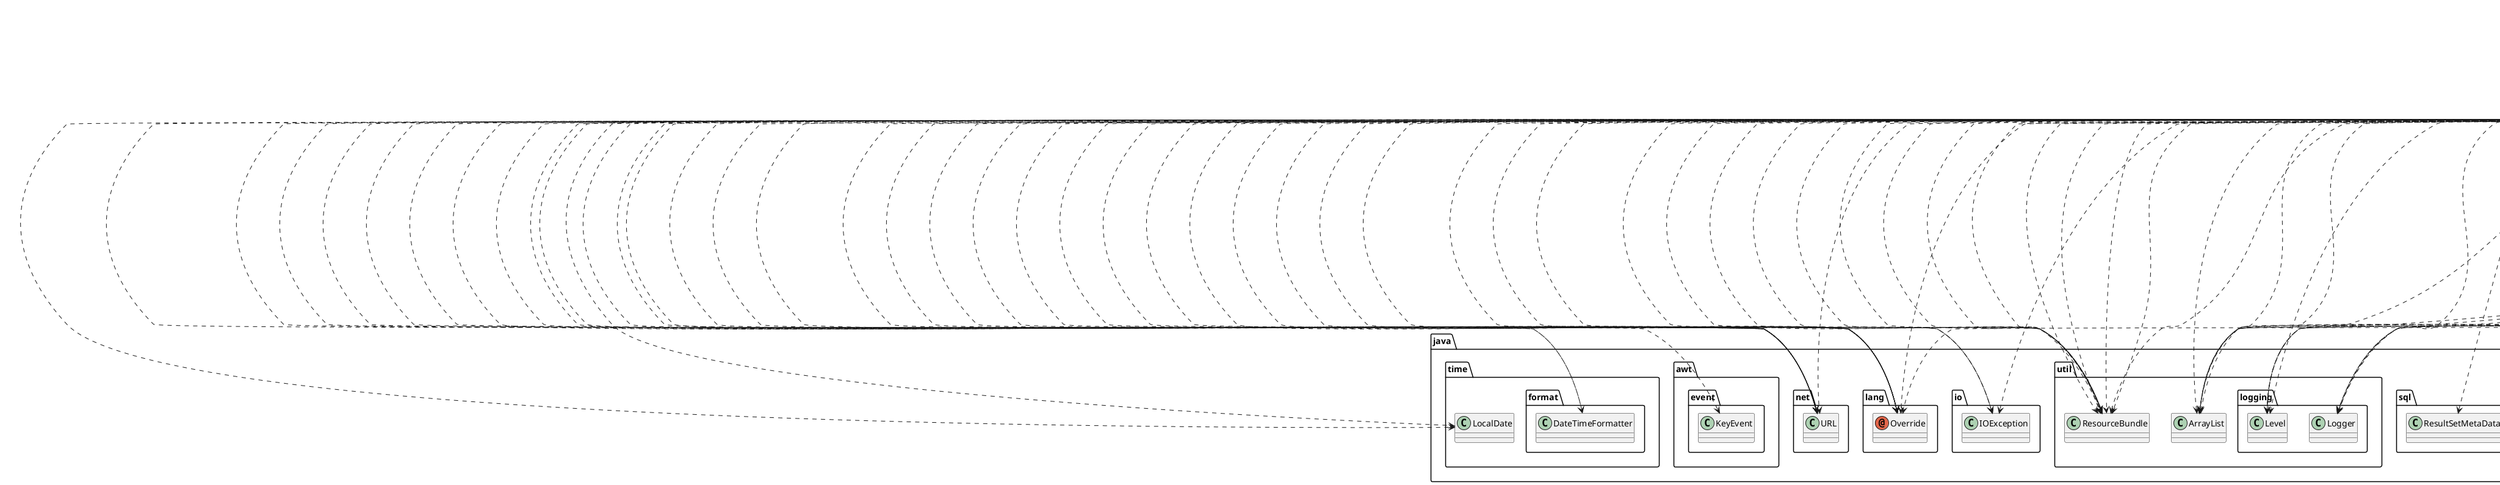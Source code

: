 @startuml
annotation java.lang.Override
annotation javafx.fxml.FXML
class AccesoBD.AdministradorBD
class AccesoBD.AlumnoBD
class AccesoBD.ConectaBD_IS
class AccesoBD.ConexionJavaSQLServer
class AccesoBD.FechaBD
class AccesoBD.MateriaBD
class AccesoBD.SemestreBD
class Beans.Profesor
class UntitledClass
class com.jfoenix.controls.JFXButton
class com.jfoenix.controls.JFXCheckBox
class com.jfoenix.controls.JFXComboBox
class com.jfoenix.controls.JFXDatePicker
class com.jfoenix.controls.JFXPasswordField
class com.jfoenix.controls.JFXRadioButton
class com.jfoenix.controls.JFXTextField
class controlador.ControladorAdministrador
class controlador.ControladorAlumno
class controlador.ControladorCarrera
class controlador.ControladorGestionGrupos
class controlador.ControladorGestionParcial
class controlador.ControladorMateria
class controlador.ControladorPermisos
class controlador.ControladorPermisosValidadosYExpirados
class controlador.ControladorProfesor
class controlador.ControladorReportes
class controlador.ControladorSemestre
class controlador.ControladorUnidadesPorParcial
class controlador.ControladorValidacionPermisos
class controlador.controladorFechasParciales
class java.awt.event.KeyEvent
class java.io.IOException
class java.net.URL
class java.sql.Connection
class java.sql.DriverManager
class java.sql.PreparedStatement
class java.sql.ResultSet
class java.sql.ResultSetMetaData
class java.sql.SQLException
class java.sql.SQLIntegrityConstraintViolationException
class java.sql.Statement
class java.time.LocalDate
class java.time.format.DateTimeFormatter
class java.util.ArrayList
class java.util.ResourceBundle
class java.util.logging.Level
class java.util.logging.Logger
class javafx.application.Application
class javafx.beans.value.ChangeListener
class javafx.beans.value.ObservableValue
class javafx.collections.FXCollections
class javafx.collections.ObservableList
class javafx.event.ActionEvent
class javafx.event.Event
class javafx.event.EventHandler
class javafx.fxml.FXMLLoader
class javafx.scene.Parent
class javafx.scene.Scene
class javafx.scene.control.Alert
class javafx.scene.control.ButtonType
class javafx.scene.control.Control
class javafx.scene.control.DatePicker
class javafx.scene.control.Label
class javafx.scene.control.TableColumn
class javafx.scene.control.TableView
class javafx.scene.control.TextArea
class javafx.scene.control.TextField
class javafx.scene.control.ToggleGroup
class javafx.scene.control.cell.PropertyValueFactory
class javafx.scene.input.MouseEvent
class javafx.scene.layout.Pane
class javafx.stage.Stage
class javafxapplication1.Inicio
class javax.swing.JOptionPane
class modelo.Administrador
class modelo.Alumno
class modelo.Carrera
class modelo.Fecha
class modelo.Materia
class modelo.Semestre
interface javafx.fxml.Initializable
AccesoBD.AdministradorBD ..> java.sql.Connection
AccesoBD.AdministradorBD ..> java.sql.PreparedStatement
AccesoBD.AdministradorBD ..> java.sql.ResultSet
AccesoBD.AdministradorBD ..> java.sql.SQLException
AccesoBD.AdministradorBD ..> java.util.ArrayList
AccesoBD.AdministradorBD ..> java.util.logging.Level
AccesoBD.AdministradorBD ..> java.util.logging.Logger
AccesoBD.AdministradorBD ..> modelo.Administrador
AccesoBD.AdministradorBD ..> modelo.Alumno
AccesoBD.AlumnoBD ..> java.sql.Connection
AccesoBD.AlumnoBD ..> java.sql.PreparedStatement
AccesoBD.AlumnoBD ..> java.sql.ResultSet
AccesoBD.AlumnoBD ..> java.sql.SQLException
AccesoBD.AlumnoBD ..> java.util.ArrayList
AccesoBD.AlumnoBD ..> java.util.logging.Level
AccesoBD.AlumnoBD ..> java.util.logging.Logger
AccesoBD.AlumnoBD ..> modelo.Alumno
AccesoBD.ConectaBD_IS ..> java.sql.Connection
AccesoBD.ConectaBD_IS ..> java.sql.DriverManager
AccesoBD.ConectaBD_IS ..> java.sql.PreparedStatement
AccesoBD.ConectaBD_IS ..> java.sql.ResultSet
AccesoBD.ConectaBD_IS ..> java.sql.SQLException
AccesoBD.ConexionJavaSQLServer ..> java.sql.Connection
AccesoBD.ConexionJavaSQLServer ..> java.sql.DriverManager
AccesoBD.ConexionJavaSQLServer ..> java.sql.PreparedStatement
AccesoBD.ConexionJavaSQLServer ..> java.sql.ResultSet
AccesoBD.ConexionJavaSQLServer ..> java.sql.SQLException
AccesoBD.ConexionJavaSQLServer ..> java.sql.Statement
AccesoBD.ConexionJavaSQLServer ..> javax.swing.JOptionPane
AccesoBD.FechaBD ..> java.sql.Connection
AccesoBD.FechaBD ..> java.sql.PreparedStatement
AccesoBD.FechaBD ..> java.sql.SQLException
AccesoBD.MateriaBD ..> java.sql.Connection
AccesoBD.MateriaBD ..> java.sql.PreparedStatement
AccesoBD.MateriaBD ..> java.sql.ResultSet
AccesoBD.MateriaBD ..> java.sql.SQLException
AccesoBD.MateriaBD ..> java.util.ArrayList
AccesoBD.MateriaBD ..> java.util.logging.Level
AccesoBD.MateriaBD ..> java.util.logging.Logger
AccesoBD.MateriaBD ..> modelo.Materia
AccesoBD.SemestreBD ..> java.sql.Connection
AccesoBD.SemestreBD ..> java.sql.PreparedStatement
AccesoBD.SemestreBD ..> java.sql.ResultSet
AccesoBD.SemestreBD ..> java.sql.SQLException
AccesoBD.SemestreBD ..> java.util.ArrayList
AccesoBD.SemestreBD ..> java.util.logging.Level
AccesoBD.SemestreBD ..> java.util.logging.Logger
AccesoBD.SemestreBD ..> modelo.Semestre
Beans.Profesor ..> AccesoBD.AlumnoBD
Beans.Profesor ..> AccesoBD.ConexionJavaSQLServer
Beans.Profesor ..> java.sql.Connection
Beans.Profesor ..> java.sql.PreparedStatement
Beans.Profesor ..> java.sql.ResultSet
Beans.Profesor ..> java.sql.SQLException
Beans.Profesor ..> java.util.logging.Level
Beans.Profesor ..> java.util.logging.Logger
controlador.ControladorAdministrador ..> java.lang.Override
controlador.ControladorAdministrador ..> javafx.fxml.FXML
controlador.ControladorAdministrador ..> AccesoBD.AdministradorBD
controlador.ControladorAdministrador ..> AccesoBD.ConectaBD_IS
controlador.ControladorAdministrador ..> com.jfoenix.controls.JFXButton
controlador.ControladorAdministrador ..> com.jfoenix.controls.JFXPasswordField
controlador.ControladorAdministrador ..> com.jfoenix.controls.JFXTextField
controlador.ControladorAdministrador ..> java.io.IOException
controlador.ControladorAdministrador ..> java.net.URL
controlador.ControladorAdministrador ..> java.sql.SQLException
controlador.ControladorAdministrador ..> java.sql.SQLIntegrityConstraintViolationException
controlador.ControladorAdministrador ..> java.util.ArrayList
controlador.ControladorAdministrador ..> java.util.ResourceBundle
controlador.ControladorAdministrador ..> javafx.beans.value.ChangeListener
controlador.ControladorAdministrador ..> javafx.beans.value.ObservableValue
controlador.ControladorAdministrador ..> javafx.event.ActionEvent
controlador.ControladorAdministrador ..> javafx.event.Event
controlador.ControladorAdministrador ..> javafx.scene.control.Alert
controlador.ControladorAdministrador ..> javafx.scene.control.ButtonType
controlador.ControladorAdministrador ..> javafx.scene.control.TableColumn
controlador.ControladorAdministrador ..> javafx.scene.control.TableView
controlador.ControladorAdministrador ..> javafx.scene.control.TextField
controlador.ControladorAdministrador ..> javafx.scene.control.cell.PropertyValueFactory
controlador.ControladorAdministrador ..> modelo.Administrador
controlador.ControladorAdministrador --|> javafx.fxml.Initializable
controlador.ControladorAlumno ..> java.lang.Override
controlador.ControladorAlumno ..> javafx.fxml.FXML
controlador.ControladorAlumno ..> AccesoBD.AlumnoBD
controlador.ControladorAlumno ..> AccesoBD.ConectaBD_IS
controlador.ControladorAlumno ..> com.jfoenix.controls.JFXButton
controlador.ControladorAlumno ..> com.jfoenix.controls.JFXComboBox
controlador.ControladorAlumno ..> com.jfoenix.controls.JFXPasswordField
controlador.ControladorAlumno ..> com.jfoenix.controls.JFXTextField
controlador.ControladorAlumno ..> java.io.IOException
controlador.ControladorAlumno ..> java.net.URL
controlador.ControladorAlumno ..> java.sql.SQLException
controlador.ControladorAlumno ..> java.sql.SQLIntegrityConstraintViolationException
controlador.ControladorAlumno ..> java.time.LocalDate
controlador.ControladorAlumno ..> java.time.format.DateTimeFormatter
controlador.ControladorAlumno ..> java.util.ArrayList
controlador.ControladorAlumno ..> java.util.ResourceBundle
controlador.ControladorAlumno ..> javafx.beans.value.ChangeListener
controlador.ControladorAlumno ..> javafx.beans.value.ObservableValue
controlador.ControladorAlumno ..> javafx.collections.FXCollections
controlador.ControladorAlumno ..> javafx.event.ActionEvent
controlador.ControladorAlumno ..> javafx.event.Event
controlador.ControladorAlumno ..> javafx.scene.control.Alert
controlador.ControladorAlumno ..> javafx.scene.control.ButtonType
controlador.ControladorAlumno ..> javafx.scene.control.DatePicker
controlador.ControladorAlumno ..> javafx.scene.control.TableColumn
controlador.ControladorAlumno ..> javafx.scene.control.TableView
controlador.ControladorAlumno ..> javafx.scene.control.TextField
controlador.ControladorAlumno ..> javafx.scene.control.cell.PropertyValueFactory
controlador.ControladorAlumno ..> modelo.Alumno
controlador.ControladorAlumno --|> javafx.fxml.Initializable
controlador.ControladorCarrera ..> java.lang.Override
controlador.ControladorCarrera ..> java.net.URL
controlador.ControladorCarrera ..> java.util.ResourceBundle
controlador.ControladorCarrera --|> javafx.fxml.Initializable
controlador.ControladorGestionGrupos ..> java.lang.Override
controlador.ControladorGestionGrupos ..> javafx.fxml.FXML
controlador.ControladorGestionGrupos ..> com.jfoenix.controls.JFXButton
controlador.ControladorGestionGrupos ..> java.net.URL
controlador.ControladorGestionGrupos ..> java.util.ResourceBundle
controlador.ControladorGestionGrupos ..> javafx.event.ActionEvent
controlador.ControladorGestionGrupos ..> javafx.scene.layout.Pane
controlador.ControladorGestionGrupos --|> javafx.fxml.Initializable
controlador.ControladorGestionParcial ..> java.lang.Override
controlador.ControladorGestionParcial ..> java.net.URL
controlador.ControladorGestionParcial ..> java.util.ResourceBundle
controlador.ControladorGestionParcial --|> javafx.fxml.Initializable
controlador.ControladorMateria ..> java.lang.Override
controlador.ControladorMateria ..> javafx.fxml.FXML
controlador.ControladorMateria ..> AccesoBD.ConectaBD_IS
controlador.ControladorMateria ..> AccesoBD.MateriaBD
controlador.ControladorMateria ..> AccesoBD.SemestreBD
controlador.ControladorMateria ..> com.jfoenix.controls.JFXButton
controlador.ControladorMateria ..> com.jfoenix.controls.JFXCheckBox
controlador.ControladorMateria ..> com.jfoenix.controls.JFXComboBox
controlador.ControladorMateria ..> com.jfoenix.controls.JFXRadioButton
controlador.ControladorMateria ..> com.jfoenix.controls.JFXTextField
controlador.ControladorMateria ..> java.io.IOException
controlador.ControladorMateria ..> java.net.URL
controlador.ControladorMateria ..> java.sql.SQLException
controlador.ControladorMateria ..> java.sql.SQLIntegrityConstraintViolationException
controlador.ControladorMateria ..> java.util.ArrayList
controlador.ControladorMateria ..> java.util.ResourceBundle
controlador.ControladorMateria ..> javafx.beans.value.ChangeListener
controlador.ControladorMateria ..> javafx.beans.value.ObservableValue
controlador.ControladorMateria ..> javafx.event.ActionEvent
controlador.ControladorMateria ..> javafx.event.Event
controlador.ControladorMateria ..> javafx.scene.control.Alert
controlador.ControladorMateria ..> javafx.scene.control.ButtonType
controlador.ControladorMateria ..> javafx.scene.control.Control
controlador.ControladorMateria ..> javafx.scene.control.Label
controlador.ControladorMateria ..> javafx.scene.control.TableColumn
controlador.ControladorMateria ..> javafx.scene.control.TableView
controlador.ControladorMateria ..> javafx.scene.control.TextArea
controlador.ControladorMateria ..> javafx.scene.control.TextField
controlador.ControladorMateria ..> javafx.scene.control.ToggleGroup
controlador.ControladorMateria ..> javafx.scene.control.cell.PropertyValueFactory
controlador.ControladorMateria ..> modelo.Materia
controlador.ControladorMateria ..> modelo.Semestre
controlador.ControladorMateria --|> javafx.fxml.Initializable
controlador.ControladorPermisos ..> java.lang.Override
controlador.ControladorPermisos ..> javafx.fxml.FXML
controlador.ControladorPermisos ..> com.jfoenix.controls.JFXButton
controlador.ControladorPermisos ..> java.net.URL
controlador.ControladorPermisos ..> java.util.ResourceBundle
controlador.ControladorPermisos ..> javafx.scene.control.Label
controlador.ControladorPermisos --|> javafx.fxml.Initializable
controlador.ControladorPermisosValidadosYExpirados ..> java.lang.Override
controlador.ControladorPermisosValidadosYExpirados ..> java.net.URL
controlador.ControladorPermisosValidadosYExpirados ..> java.util.ResourceBundle
controlador.ControladorPermisosValidadosYExpirados --|> javafx.fxml.Initializable
controlador.ControladorProfesor ..> java.lang.Override
controlador.ControladorProfesor ..> javafx.fxml.FXML
controlador.ControladorProfesor ..> AccesoBD.ConexionJavaSQLServer
controlador.ControladorProfesor ..> Beans.Profesor
controlador.ControladorProfesor ..> com.jfoenix.controls.JFXButton
controlador.ControladorProfesor ..> com.jfoenix.controls.JFXDatePicker
controlador.ControladorProfesor ..> com.jfoenix.controls.JFXTextField
controlador.ControladorProfesor ..> java.awt.event.KeyEvent
controlador.ControladorProfesor ..> java.net.URL
controlador.ControladorProfesor ..> java.sql.ResultSet
controlador.ControladorProfesor ..> java.sql.ResultSetMetaData
controlador.ControladorProfesor ..> java.time.LocalDate
controlador.ControladorProfesor ..> java.time.format.DateTimeFormatter
controlador.ControladorProfesor ..> java.util.ResourceBundle
controlador.ControladorProfesor ..> javafx.beans.value.ChangeListener
controlador.ControladorProfesor ..> javafx.beans.value.ObservableValue
controlador.ControladorProfesor ..> javafx.collections.FXCollections
controlador.ControladorProfesor ..> javafx.collections.ObservableList
controlador.ControladorProfesor ..> javafx.event.ActionEvent
controlador.ControladorProfesor ..> javafx.event.EventHandler
controlador.ControladorProfesor ..> javafx.scene.control.TableColumn
controlador.ControladorProfesor ..> javafx.scene.control.TableView
controlador.ControladorProfesor ..> javafx.scene.control.TextField
controlador.ControladorProfesor ..> javafx.scene.control.cell.PropertyValueFactory
controlador.ControladorProfesor ..> javafx.scene.input.MouseEvent
controlador.ControladorProfesor ..> javax.swing.JOptionPane
controlador.ControladorProfesor --|> javafx.fxml.Initializable
controlador.ControladorReportes ..> java.lang.Override
controlador.ControladorReportes ..> java.net.URL
controlador.ControladorReportes ..> java.util.ResourceBundle
controlador.ControladorReportes --|> javafx.fxml.Initializable
controlador.ControladorSemestre ..> java.lang.Override
controlador.ControladorSemestre ..> javafx.fxml.FXML
controlador.ControladorSemestre ..> AccesoBD.ConectaBD_IS
controlador.ControladorSemestre ..> AccesoBD.SemestreBD
controlador.ControladorSemestre ..> com.jfoenix.controls.JFXButton
controlador.ControladorSemestre ..> com.jfoenix.controls.JFXComboBox
controlador.ControladorSemestre ..> com.jfoenix.controls.JFXTextField
controlador.ControladorSemestre ..> java.io.IOException
controlador.ControladorSemestre ..> java.net.URL
controlador.ControladorSemestre ..> java.sql.SQLException
controlador.ControladorSemestre ..> java.sql.SQLIntegrityConstraintViolationException
controlador.ControladorSemestre ..> java.util.ArrayList
controlador.ControladorSemestre ..> java.util.ResourceBundle
controlador.ControladorSemestre ..> javafx.beans.value.ChangeListener
controlador.ControladorSemestre ..> javafx.beans.value.ObservableValue
controlador.ControladorSemestre ..> javafx.event.ActionEvent
controlador.ControladorSemestre ..> javafx.event.Event
controlador.ControladorSemestre ..> javafx.scene.control.Alert
controlador.ControladorSemestre ..> javafx.scene.control.ButtonType
controlador.ControladorSemestre ..> javafx.scene.control.TableColumn
controlador.ControladorSemestre ..> javafx.scene.control.TableView
controlador.ControladorSemestre ..> javafx.scene.control.TextField
controlador.ControladorSemestre ..> javafx.scene.control.cell.PropertyValueFactory
controlador.ControladorSemestre ..> modelo.Semestre
controlador.ControladorSemestre --|> javafx.fxml.Initializable
controlador.ControladorUnidadesPorParcial ..> java.lang.Override
controlador.ControladorUnidadesPorParcial ..> java.net.URL
controlador.ControladorUnidadesPorParcial ..> java.util.ResourceBundle
controlador.ControladorUnidadesPorParcial --|> javafx.fxml.Initializable
controlador.ControladorValidacionPermisos ..> java.lang.Override
controlador.ControladorValidacionPermisos ..> java.net.URL
controlador.ControladorValidacionPermisos ..> java.util.ResourceBundle
controlador.ControladorValidacionPermisos --|> javafx.fxml.Initializable
controlador.controladorFechasParciales ..> java.lang.Override
controlador.controladorFechasParciales ..> java.net.URL
controlador.controladorFechasParciales ..> java.util.ResourceBundle
controlador.controladorFechasParciales --|> javafx.fxml.Initializable
javafxapplication1.Inicio ..> java.lang.Override
javafxapplication1.Inicio --|> javafx.application.Application
javafxapplication1.Inicio ..> javafx.fxml.FXMLLoader
javafxapplication1.Inicio ..> javafx.scene.Parent
javafxapplication1.Inicio ..> javafx.scene.Scene
javafxapplication1.Inicio ..> javafx.stage.Stage
@enduml